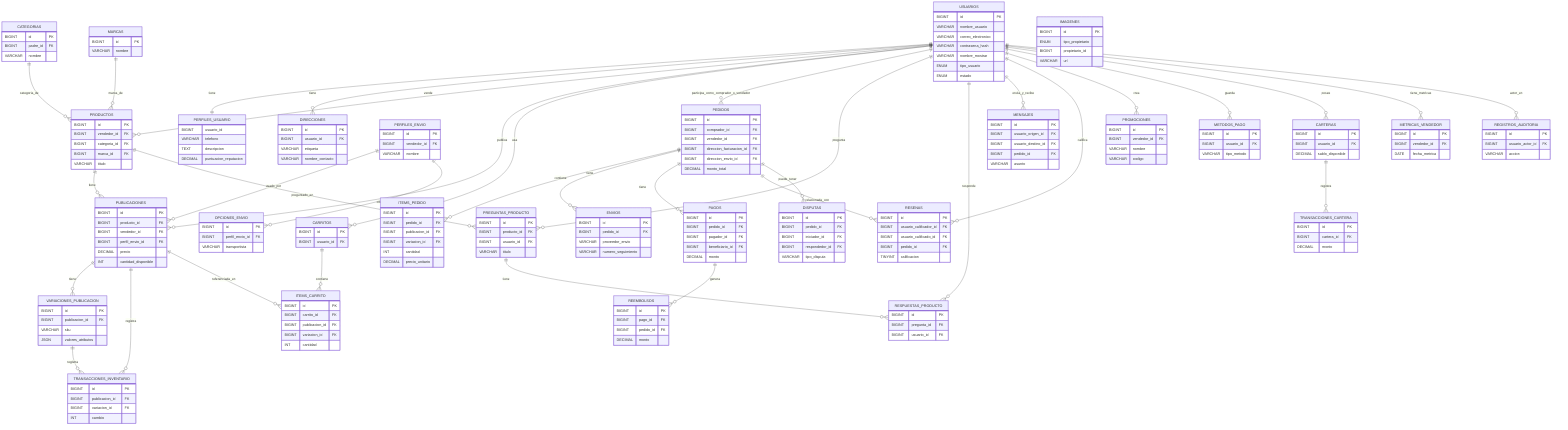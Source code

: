 erDiagram
USUARIOS {
BIGINT id PK
VARCHAR nombre_usuario
VARCHAR correo_electronico
VARCHAR contrasena_hash
VARCHAR nombre_mostrar
ENUM tipo_usuario
ENUM estado
}

PERFILES_USUARIO {
BIGINT usuario_id
VARCHAR telefono
TEXT descripcion
DECIMAL puntuacion_reputacion
}

DIRECCIONES {
BIGINT id PK
BIGINT usuario_id FK
VARCHAR etiqueta
VARCHAR nombre_contacto
}

CATEGORIAS {
BIGINT id PK
BIGINT padre_id FK
VARCHAR nombre
}

MARCAS {
BIGINT id PK
VARCHAR nombre
}

PRODUCTOS {
BIGINT id PK
BIGINT vendedor_id FK
BIGINT categoria_id FK
BIGINT marca_id FK
VARCHAR titulo
}

PUBLICACIONES {
BIGINT id PK
BIGINT producto_id FK
BIGINT vendedor_id FK
BIGINT perfil_envio_id FK
DECIMAL precio
INT cantidad_disponible
}

VARIACIONES_PUBLICACION {
BIGINT id PK
BIGINT publicacion_id FK
VARCHAR sku
JSON valores_atributos
}

PERFILES_ENVIO {
BIGINT id PK
BIGINT vendedor_id FK
VARCHAR nombre
}

OPCIONES_ENVIO {
BIGINT id PK
BIGINT perfil_envio_id FK
VARCHAR transportista
}

TRANSACCIONES_INVENTARIO {
BIGINT id PK
BIGINT publicacion_id FK
BIGINT variacion_id FK
INT cambio
}

CARRITOS {
BIGINT id PK
BIGINT usuario_id FK
}

ITEMS_CARRITO {
BIGINT id PK
BIGINT carrito_id FK
BIGINT publicacion_id FK
BIGINT variacion_id FK
INT cantidad
}

PEDIDOS {
BIGINT id PK
BIGINT comprador_id FK
BIGINT vendedor_id FK
BIGINT direccion_facturacion_id FK
BIGINT direccion_envio_id FK
DECIMAL monto_total
}

ITEMS_PEDIDO {
BIGINT id PK
BIGINT pedido_id FK
BIGINT publicacion_id FK
BIGINT variacion_id FK
INT cantidad
DECIMAL precio_unitario
}

PAGOS {
BIGINT id PK
BIGINT pedido_id FK
BIGINT pagador_id FK
BIGINT beneficiario_id FK
DECIMAL monto
}

REEMBOLSOS {
BIGINT id PK
BIGINT pago_id FK
BIGINT pedido_id FK
DECIMAL monto
}

ENVIOS {
BIGINT id PK
BIGINT pedido_id FK
VARCHAR proveedor_envio
VARCHAR numero_seguimiento
}

PREGUNTAS_PRODUCTO {
BIGINT id PK
BIGINT producto_id FK
BIGINT usuario_id FK
VARCHAR titulo
}

RESPUESTAS_PRODUCTO {
BIGINT id PK
BIGINT pregunta_id FK
BIGINT usuario_id FK
}

MENSAJES {
BIGINT id PK
BIGINT usuario_origen_id FK
BIGINT usuario_destino_id FK
BIGINT pedido_id FK
VARCHAR asunto
}

RESENAS {
BIGINT id PK
BIGINT usuario_calificador_id FK
BIGINT usuario_calificado_id FK
BIGINT pedido_id FK
TINYINT calificacion
}

DISPUTAS {
BIGINT id PK
BIGINT pedido_id FK
BIGINT iniciador_id FK
BIGINT respondedor_id FK
VARCHAR tipo_disputa
}

PROMOCIONES {
BIGINT id PK
BIGINT vendedor_id FK
VARCHAR nombre
VARCHAR codigo
}

METODOS_PAGO {
BIGINT id PK
BIGINT usuario_id FK
VARCHAR tipo_metodo
}

CARTERAS {
BIGINT id PK
BIGINT usuario_id FK
DECIMAL saldo_disponible
}

TRANSACCIONES_CARTERA {
BIGINT id PK
BIGINT cartera_id FK
DECIMAL monto
}

METRICAS_VENDEDOR {
BIGINT id PK
BIGINT vendedor_id FK
DATE fecha_metrica
}

REGISTROS_AUDITORIA {
BIGINT id PK
BIGINT usuario_actor_id FK
VARCHAR accion
}

IMAGENES {
BIGINT id PK
ENUM tipo_propietario
BIGINT propietario_id
VARCHAR url
}

%% Relaciones principales
USUARIOS ||--|| PERFILES_USUARIO : "tiene"
USUARIOS ||--o{ DIRECCIONES : "tiene"
CATEGORIAS ||--o{ PRODUCTOS : "categoria_de"
MARCAS ||--o{ PRODUCTOS : "marca_de"
USUARIOS ||--o{ PRODUCTOS : "vende"
PRODUCTOS ||--o{ PUBLICACIONES : "tiene"
PUBLICACIONES ||--o{ VARIACIONES_PUBLICACION : "tiene"
USUARIOS ||--o{ PUBLICACIONES : "publica"
PERFILES_ENVIO ||--o{ PUBLICACIONES : "usado_por"
PERFILES_ENVIO ||--o{ OPCIONES_ENVIO : "ofrece"
PUBLICACIONES ||--o{ TRANSACCIONES_INVENTARIO : "registra"
VARIACIONES_PUBLICACION ||--o{ TRANSACCIONES_INVENTARIO : "registra"
USUARIOS ||--o{ CARRITOS : "usa"
CARRITOS ||--o{ ITEMS_CARRITO : "contiene"
PUBLICACIONES ||--o{ ITEMS_CARRITO : "referenciada_en"
PEDIDOS ||--o{ ITEMS_PEDIDO : "contiene"
PEDIDOS ||--o{ ENVIOS : "tiene"
PEDIDOS ||--o{ PAGOS : "tiene"
PAGOS ||--o{ REEMBOLSOS : "genera"
USUARIOS ||--o{ PEDIDOS : "participa_como_comprador_o_vendedor"
PREGUNTAS_PRODUCTO ||--o{ RESPUESTAS_PRODUCTO : "tiene"
PRODUCTOS ||--o{ PREGUNTAS_PRODUCTO : "preguntado_en"
USUARIOS ||--o{ PREGUNTAS_PRODUCTO : "pregunta"
USUARIOS ||--o{ RESPUESTAS_PRODUCTO : "responde"
USUARIOS ||--o{ MENSAJES : "envia_y_recibe"
USUARIOS ||--o{ RESENAS : "califica"
PEDIDOS ||--o{ RESENAS : "relacionada_con"
PEDIDOS ||--o{ DISPUTAS : "puede_tener"
USUARIOS ||--o{ PROMOCIONES : "crea"
USUARIOS ||--o{ METODOS_PAGO : "guarda"
USUARIOS ||--o{ CARTERAS : "posee"
CARTERAS ||--o{ TRANSACCIONES_CARTERA : "registra"
USUARIOS ||--o{ METRICAS_VENDEDOR : "tiene_metricas"
USUARIOS ||--o{ REGISTROS_AUDITORIA : "actor_en"
